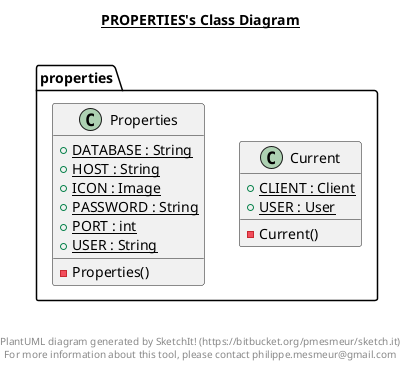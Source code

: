 @startuml

title __PROPERTIES's Class Diagram__\n

  namespace properties {
    class properties.Current {
        {static} + CLIENT : Client
        {static} + USER : User
        - Current()
    }
  }
  

  namespace properties {
    class properties.Properties {
        {static} + DATABASE : String
        {static} + HOST : String
        {static} + ICON : Image
        {static} + PASSWORD : String
        {static} + PORT : int
        {static} + USER : String
        - Properties()
    }
  }
  



right footer


PlantUML diagram generated by SketchIt! (https://bitbucket.org/pmesmeur/sketch.it)
For more information about this tool, please contact philippe.mesmeur@gmail.com
endfooter

@enduml
